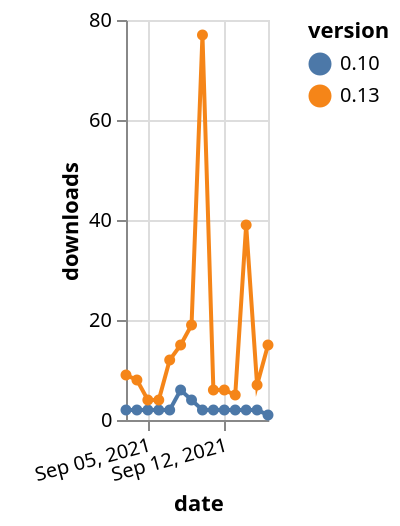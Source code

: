 {"$schema": "https://vega.github.io/schema/vega-lite/v5.json", "description": "A simple bar chart with embedded data.", "data": {"values": [{"date": "2021-09-03", "total": 12829, "delta": 2, "version": "0.10"}, {"date": "2021-09-04", "total": 12831, "delta": 2, "version": "0.10"}, {"date": "2021-09-05", "total": 12833, "delta": 2, "version": "0.10"}, {"date": "2021-09-06", "total": 12835, "delta": 2, "version": "0.10"}, {"date": "2021-09-07", "total": 12837, "delta": 2, "version": "0.10"}, {"date": "2021-09-08", "total": 12843, "delta": 6, "version": "0.10"}, {"date": "2021-09-09", "total": 12847, "delta": 4, "version": "0.10"}, {"date": "2021-09-10", "total": 12849, "delta": 2, "version": "0.10"}, {"date": "2021-09-11", "total": 12851, "delta": 2, "version": "0.10"}, {"date": "2021-09-12", "total": 12853, "delta": 2, "version": "0.10"}, {"date": "2021-09-13", "total": 12855, "delta": 2, "version": "0.10"}, {"date": "2021-09-14", "total": 12857, "delta": 2, "version": "0.10"}, {"date": "2021-09-15", "total": 12859, "delta": 2, "version": "0.10"}, {"date": "2021-09-16", "total": 12860, "delta": 1, "version": "0.10"}, {"date": "2021-09-03", "total": 24638, "delta": 9, "version": "0.13"}, {"date": "2021-09-04", "total": 24646, "delta": 8, "version": "0.13"}, {"date": "2021-09-05", "total": 24650, "delta": 4, "version": "0.13"}, {"date": "2021-09-06", "total": 24654, "delta": 4, "version": "0.13"}, {"date": "2021-09-07", "total": 24666, "delta": 12, "version": "0.13"}, {"date": "2021-09-08", "total": 24681, "delta": 15, "version": "0.13"}, {"date": "2021-09-09", "total": 24700, "delta": 19, "version": "0.13"}, {"date": "2021-09-10", "total": 24777, "delta": 77, "version": "0.13"}, {"date": "2021-09-11", "total": 24783, "delta": 6, "version": "0.13"}, {"date": "2021-09-12", "total": 24789, "delta": 6, "version": "0.13"}, {"date": "2021-09-13", "total": 24794, "delta": 5, "version": "0.13"}, {"date": "2021-09-14", "total": 24833, "delta": 39, "version": "0.13"}, {"date": "2021-09-15", "total": 24840, "delta": 7, "version": "0.13"}, {"date": "2021-09-16", "total": 24855, "delta": 15, "version": "0.13"}]}, "width": "container", "mark": {"type": "line", "point": {"filled": true}}, "encoding": {"x": {"field": "date", "type": "temporal", "timeUnit": "yearmonthdate", "title": "date", "axis": {"labelAngle": -15}}, "y": {"field": "delta", "type": "quantitative", "title": "downloads"}, "color": {"field": "version", "type": "nominal"}, "tooltip": {"field": "delta"}}}